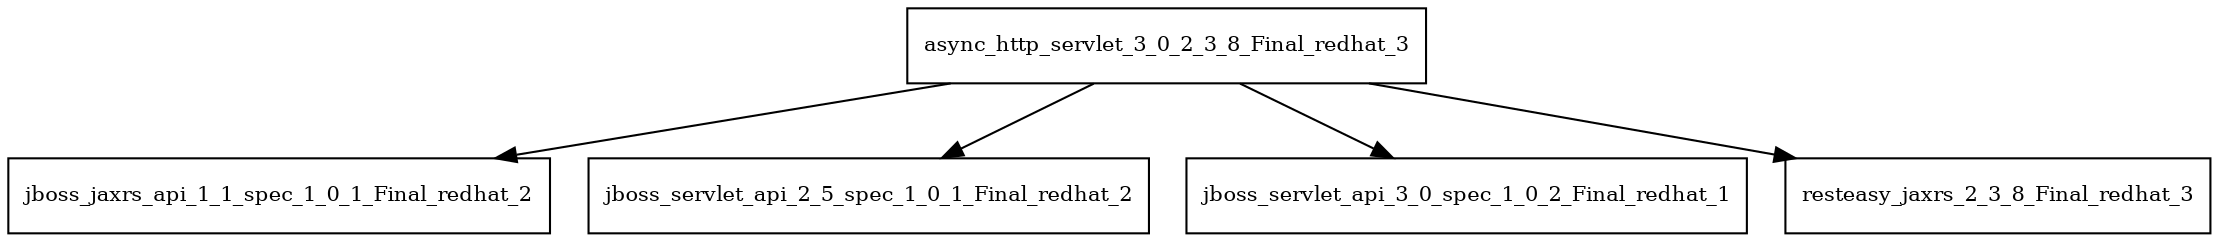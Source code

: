 digraph async_http_servlet_3_0_2_3_8_Final_redhat_3_dependencies {
  node [shape = box, fontsize=10.0];
  async_http_servlet_3_0_2_3_8_Final_redhat_3 -> jboss_jaxrs_api_1_1_spec_1_0_1_Final_redhat_2;
  async_http_servlet_3_0_2_3_8_Final_redhat_3 -> jboss_servlet_api_2_5_spec_1_0_1_Final_redhat_2;
  async_http_servlet_3_0_2_3_8_Final_redhat_3 -> jboss_servlet_api_3_0_spec_1_0_2_Final_redhat_1;
  async_http_servlet_3_0_2_3_8_Final_redhat_3 -> resteasy_jaxrs_2_3_8_Final_redhat_3;
}
